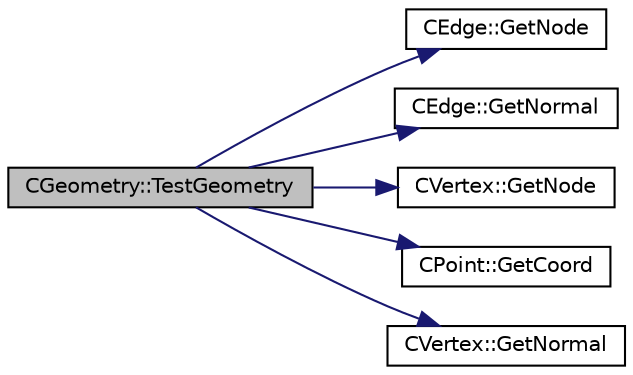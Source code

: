 digraph "CGeometry::TestGeometry"
{
  edge [fontname="Helvetica",fontsize="10",labelfontname="Helvetica",labelfontsize="10"];
  node [fontname="Helvetica",fontsize="10",shape=record];
  rankdir="LR";
  Node2983 [label="CGeometry::TestGeometry",height=0.2,width=0.4,color="black", fillcolor="grey75", style="filled", fontcolor="black"];
  Node2983 -> Node2984 [color="midnightblue",fontsize="10",style="solid",fontname="Helvetica"];
  Node2984 [label="CEdge::GetNode",height=0.2,width=0.4,color="black", fillcolor="white", style="filled",URL="$class_c_edge.html#aee33b61d646e3fe59a4e23284ab1bf33",tooltip="Get the nodes of the edge. "];
  Node2983 -> Node2985 [color="midnightblue",fontsize="10",style="solid",fontname="Helvetica"];
  Node2985 [label="CEdge::GetNormal",height=0.2,width=0.4,color="black", fillcolor="white", style="filled",URL="$class_c_edge.html#ada210a6f0643f444e7e491fc4ed9e662",tooltip="Copy the the normal vector of a face. "];
  Node2983 -> Node2986 [color="midnightblue",fontsize="10",style="solid",fontname="Helvetica"];
  Node2986 [label="CVertex::GetNode",height=0.2,width=0.4,color="black", fillcolor="white", style="filled",URL="$class_c_vertex.html#a95c513bf927464157ed96b6c79779a1f",tooltip="Get the node of the vertex. "];
  Node2983 -> Node2987 [color="midnightblue",fontsize="10",style="solid",fontname="Helvetica"];
  Node2987 [label="CPoint::GetCoord",height=0.2,width=0.4,color="black", fillcolor="white", style="filled",URL="$class_c_point.html#a95fe081d22e96e190cb3edcbf0d6525f",tooltip="Get the coordinates dor the control volume. "];
  Node2983 -> Node2988 [color="midnightblue",fontsize="10",style="solid",fontname="Helvetica"];
  Node2988 [label="CVertex::GetNormal",height=0.2,width=0.4,color="black", fillcolor="white", style="filled",URL="$class_c_vertex.html#a0d289163c6f3384822fcb9ae86fc1c39",tooltip="Copy the the normal vector of a face. "];
}
